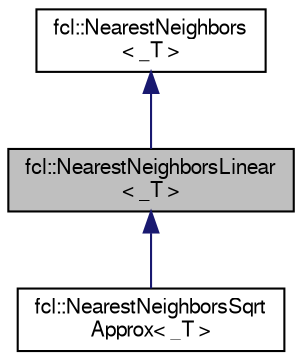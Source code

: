digraph "fcl::NearestNeighborsLinear&lt; _T &gt;"
{
  edge [fontname="FreeSans",fontsize="10",labelfontname="FreeSans",labelfontsize="10"];
  node [fontname="FreeSans",fontsize="10",shape=record];
  Node1 [label="fcl::NearestNeighborsLinear\l\< _T \>",height=0.2,width=0.4,color="black", fillcolor="grey75", style="filled" fontcolor="black"];
  Node2 -> Node1 [dir="back",color="midnightblue",fontsize="10",style="solid",fontname="FreeSans"];
  Node2 [label="fcl::NearestNeighbors\l\< _T \>",height=0.2,width=0.4,color="black", fillcolor="white", style="filled",URL="$a00126.html",tooltip="Abstract representation of a container that can perform nearest neighbors queries. "];
  Node1 -> Node3 [dir="back",color="midnightblue",fontsize="10",style="solid",fontname="FreeSans"];
  Node3 [label="fcl::NearestNeighborsSqrt\lApprox\< _T \>",height=0.2,width=0.4,color="black", fillcolor="white", style="filled",URL="$a00129.html",tooltip="A nearest neighbors datastructure that uses linear search. "];
}
